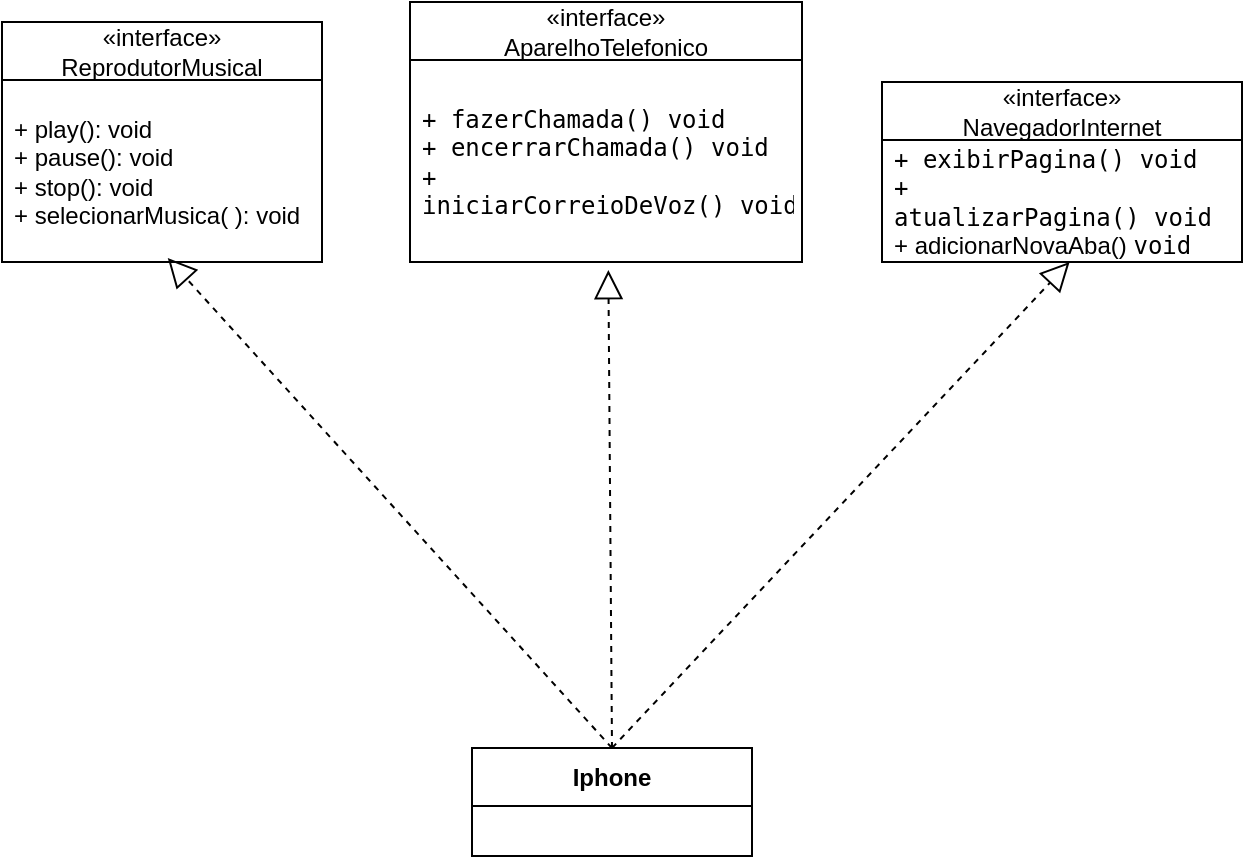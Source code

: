 <mxfile version="24.7.14">
  <diagram name="Page-1" id="92Y9Oi3W2MVo3nE8uswr">
    <mxGraphModel dx="1434" dy="780" grid="1" gridSize="10" guides="1" tooltips="1" connect="1" arrows="1" fold="1" page="1" pageScale="1" pageWidth="850" pageHeight="1100" math="0" shadow="0">
      <root>
        <mxCell id="0" />
        <mxCell id="1" parent="0" />
        <mxCell id="nL5Un4mDPZet_wmxqgVQ-12" value="&lt;span style=&quot;font-weight: 400;&quot;&gt;«interface»&lt;/span&gt;&lt;br style=&quot;font-weight: 400;&quot;&gt;&lt;span style=&quot;font-weight: 400;&quot;&gt;ReprodutorMusical&lt;/span&gt;" style="swimlane;fontStyle=1;align=center;verticalAlign=middle;childLayout=stackLayout;horizontal=1;startSize=29;horizontalStack=0;resizeParent=1;resizeParentMax=0;resizeLast=0;collapsible=0;marginBottom=0;html=1;whiteSpace=wrap;" vertex="1" parent="1">
          <mxGeometry x="120" y="160" width="160" height="120" as="geometry" />
        </mxCell>
        <mxCell id="nL5Un4mDPZet_wmxqgVQ-14" value="+ &lt;span class=&quot;hljs-built_in&quot;&gt;play&lt;/span&gt;(): &lt;span class=&quot;hljs-type&quot;&gt;void&lt;/span&gt;&lt;br&gt;+ &lt;span class=&quot;hljs-built_in&quot;&gt;pause&lt;/span&gt;(): &lt;span class=&quot;hljs-type&quot;&gt;void&lt;/span&gt;&lt;br&gt;+ &lt;span class=&quot;hljs-built_in&quot;&gt;stop&lt;/span&gt;(): &lt;span class=&quot;hljs-type&quot;&gt;void&lt;/span&gt;&lt;br&gt;+ &lt;span class=&quot;hljs-built_in&quot;&gt;selecionarMusica&lt;/span&gt;( ): &lt;span class=&quot;hljs-type&quot;&gt;void&lt;/span&gt;" style="text;html=1;strokeColor=none;fillColor=none;align=left;verticalAlign=middle;spacingLeft=4;spacingRight=4;overflow=hidden;rotatable=0;points=[[0,0.5],[1,0.5]];portConstraint=eastwest;whiteSpace=wrap;" vertex="1" parent="nL5Un4mDPZet_wmxqgVQ-12">
          <mxGeometry y="29" width="160" height="91" as="geometry" />
        </mxCell>
        <mxCell id="nL5Un4mDPZet_wmxqgVQ-15" value="&lt;span style=&quot;font-weight: 400;&quot;&gt;«interface»&lt;/span&gt;&lt;br style=&quot;font-weight: 400;&quot;&gt;&lt;span style=&quot;font-weight: 400;&quot;&gt;AparelhoTelefonico&lt;/span&gt;" style="swimlane;fontStyle=1;align=center;verticalAlign=middle;childLayout=stackLayout;horizontal=1;startSize=29;horizontalStack=0;resizeParent=1;resizeParentMax=0;resizeLast=0;collapsible=0;marginBottom=0;html=1;whiteSpace=wrap;" vertex="1" parent="1">
          <mxGeometry x="324" y="150" width="196" height="130" as="geometry" />
        </mxCell>
        <mxCell id="nL5Un4mDPZet_wmxqgVQ-17" value="&lt;code&gt;+ fazerChamada() void&lt;/code&gt;&lt;div&gt;&lt;code&gt;+ encerrarChamada()&amp;nbsp;&lt;/code&gt;&lt;span style=&quot;font-family: monospace; background-color: initial;&quot;&gt;void&lt;/span&gt;&lt;/div&gt;&lt;div&gt;&lt;code&gt;+ iniciarCorreioDeVoz()&amp;nbsp;&lt;/code&gt;&lt;span style=&quot;font-family: monospace; background-color: initial;&quot;&gt;void&lt;/span&gt;&lt;/div&gt;" style="text;html=1;strokeColor=none;fillColor=none;align=left;verticalAlign=middle;spacingLeft=4;spacingRight=4;overflow=hidden;rotatable=0;points=[[0,0.5],[1,0.5]];portConstraint=eastwest;whiteSpace=wrap;" vertex="1" parent="nL5Un4mDPZet_wmxqgVQ-15">
          <mxGeometry y="29" width="196" height="101" as="geometry" />
        </mxCell>
        <mxCell id="nL5Un4mDPZet_wmxqgVQ-18" value="&lt;span style=&quot;font-weight: 400;&quot;&gt;«interface»&lt;/span&gt;&lt;br style=&quot;font-weight: 400;&quot;&gt;&lt;span style=&quot;font-weight: 400;&quot;&gt;NavegadorInternet&lt;/span&gt;" style="swimlane;fontStyle=1;align=center;verticalAlign=middle;childLayout=stackLayout;horizontal=1;startSize=29;horizontalStack=0;resizeParent=1;resizeParentMax=0;resizeLast=0;collapsible=0;marginBottom=0;html=1;whiteSpace=wrap;" vertex="1" parent="1">
          <mxGeometry x="560" y="190" width="180" height="90" as="geometry" />
        </mxCell>
        <mxCell id="nL5Un4mDPZet_wmxqgVQ-20" value="&lt;code&gt;+ exibirPagina()&amp;nbsp;&lt;/code&gt;&lt;span style=&quot;font-family: monospace;&quot;&gt;void&lt;/span&gt;&lt;div&gt;&lt;code&gt;+ atualizarPagina()&amp;nbsp;&lt;/code&gt;&lt;span style=&quot;font-family: monospace; background-color: initial;&quot;&gt;void&lt;/span&gt;&lt;/div&gt;&lt;div&gt;&lt;span style=&quot;background-color: initial;&quot;&gt;+ adicionarNovaAba()&amp;nbsp;&lt;/span&gt;&lt;span style=&quot;font-family: monospace; background-color: initial;&quot;&gt;void&lt;/span&gt;&lt;/div&gt;" style="text;html=1;strokeColor=none;fillColor=none;align=left;verticalAlign=middle;spacingLeft=4;spacingRight=4;overflow=hidden;rotatable=0;points=[[0,0.5],[1,0.5]];portConstraint=eastwest;whiteSpace=wrap;" vertex="1" parent="nL5Un4mDPZet_wmxqgVQ-18">
          <mxGeometry y="29" width="180" height="61" as="geometry" />
        </mxCell>
        <mxCell id="nL5Un4mDPZet_wmxqgVQ-22" value="Iphone" style="swimlane;fontStyle=1;align=center;verticalAlign=middle;childLayout=stackLayout;horizontal=1;startSize=29;horizontalStack=0;resizeParent=1;resizeParentMax=0;resizeLast=0;collapsible=0;marginBottom=0;html=1;whiteSpace=wrap;" vertex="1" parent="1">
          <mxGeometry x="355" y="523" width="140" height="54" as="geometry" />
        </mxCell>
        <mxCell id="nL5Un4mDPZet_wmxqgVQ-25" value="" style="endArrow=block;dashed=1;endFill=0;endSize=12;html=1;rounded=0;exitX=0.5;exitY=0;exitDx=0;exitDy=0;entryX=0.518;entryY=0.978;entryDx=0;entryDy=0;entryPerimeter=0;" edge="1" parent="1" source="nL5Un4mDPZet_wmxqgVQ-22" target="nL5Un4mDPZet_wmxqgVQ-14">
          <mxGeometry width="160" relative="1" as="geometry">
            <mxPoint x="340" y="400" as="sourcePoint" />
            <mxPoint x="500" y="400" as="targetPoint" />
          </mxGeometry>
        </mxCell>
        <mxCell id="nL5Un4mDPZet_wmxqgVQ-26" value="" style="endArrow=block;dashed=1;endFill=0;endSize=12;html=1;rounded=0;entryX=0.521;entryY=1;entryDx=0;entryDy=0;entryPerimeter=0;exitX=0.5;exitY=0;exitDx=0;exitDy=0;" edge="1" parent="1" source="nL5Un4mDPZet_wmxqgVQ-22" target="nL5Un4mDPZet_wmxqgVQ-20">
          <mxGeometry width="160" relative="1" as="geometry">
            <mxPoint x="150" y="530" as="sourcePoint" />
            <mxPoint x="310" y="530" as="targetPoint" />
          </mxGeometry>
        </mxCell>
        <mxCell id="nL5Un4mDPZet_wmxqgVQ-27" value="" style="endArrow=block;dashed=1;endFill=0;endSize=12;html=1;rounded=0;exitX=0.5;exitY=0;exitDx=0;exitDy=0;entryX=0.506;entryY=1.04;entryDx=0;entryDy=0;entryPerimeter=0;" edge="1" parent="1" source="nL5Un4mDPZet_wmxqgVQ-22" target="nL5Un4mDPZet_wmxqgVQ-17">
          <mxGeometry width="160" relative="1" as="geometry">
            <mxPoint x="580" y="420" as="sourcePoint" />
            <mxPoint x="740" y="420" as="targetPoint" />
          </mxGeometry>
        </mxCell>
      </root>
    </mxGraphModel>
  </diagram>
</mxfile>
